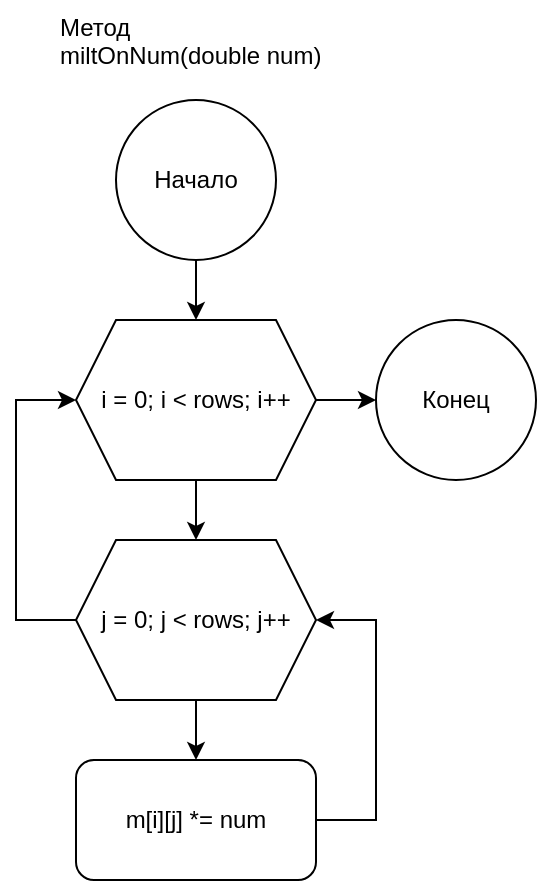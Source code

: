 <mxfile version="22.0.6" type="device">
  <diagram id="C5RBs43oDa-KdzZeNtuy" name="Page-1">
    <mxGraphModel dx="880" dy="478" grid="1" gridSize="10" guides="1" tooltips="1" connect="1" arrows="1" fold="1" page="1" pageScale="1" pageWidth="827" pageHeight="1169" math="0" shadow="0">
      <root>
        <mxCell id="WIyWlLk6GJQsqaUBKTNV-0" />
        <mxCell id="WIyWlLk6GJQsqaUBKTNV-1" parent="WIyWlLk6GJQsqaUBKTNV-0" />
        <mxCell id="XWn2M51RmJL0N5nJxqvO-2" value="" style="edgeStyle=orthogonalEdgeStyle;rounded=0;orthogonalLoop=1;jettySize=auto;html=1;" edge="1" parent="WIyWlLk6GJQsqaUBKTNV-1" source="Ubb5ROTUOUGo-VrQMUPh-2" target="XWn2M51RmJL0N5nJxqvO-0">
          <mxGeometry relative="1" as="geometry" />
        </mxCell>
        <mxCell id="Ubb5ROTUOUGo-VrQMUPh-2" value="Начало" style="ellipse;whiteSpace=wrap;html=1;aspect=fixed;" parent="WIyWlLk6GJQsqaUBKTNV-1" vertex="1">
          <mxGeometry x="190" y="70" width="80" height="80" as="geometry" />
        </mxCell>
        <mxCell id="tDjBWsQFiIevHS3Qz3SF-63" value="Конец" style="ellipse;whiteSpace=wrap;html=1;rounded=1;" parent="WIyWlLk6GJQsqaUBKTNV-1" vertex="1">
          <mxGeometry x="320" y="180" width="80" height="80" as="geometry" />
        </mxCell>
        <mxCell id="XWn2M51RmJL0N5nJxqvO-3" value="" style="edgeStyle=orthogonalEdgeStyle;rounded=0;orthogonalLoop=1;jettySize=auto;html=1;" edge="1" parent="WIyWlLk6GJQsqaUBKTNV-1" source="XWn2M51RmJL0N5nJxqvO-0" target="XWn2M51RmJL0N5nJxqvO-1">
          <mxGeometry relative="1" as="geometry" />
        </mxCell>
        <mxCell id="XWn2M51RmJL0N5nJxqvO-11" value="" style="edgeStyle=orthogonalEdgeStyle;rounded=0;orthogonalLoop=1;jettySize=auto;html=1;" edge="1" parent="WIyWlLk6GJQsqaUBKTNV-1" source="XWn2M51RmJL0N5nJxqvO-0" target="tDjBWsQFiIevHS3Qz3SF-63">
          <mxGeometry relative="1" as="geometry" />
        </mxCell>
        <mxCell id="XWn2M51RmJL0N5nJxqvO-0" value="i = 0; i &amp;lt; rows; i++" style="shape=hexagon;perimeter=hexagonPerimeter2;whiteSpace=wrap;html=1;fixedSize=1;" vertex="1" parent="WIyWlLk6GJQsqaUBKTNV-1">
          <mxGeometry x="170" y="180" width="120" height="80" as="geometry" />
        </mxCell>
        <mxCell id="XWn2M51RmJL0N5nJxqvO-7" value="" style="edgeStyle=orthogonalEdgeStyle;rounded=0;orthogonalLoop=1;jettySize=auto;html=1;" edge="1" parent="WIyWlLk6GJQsqaUBKTNV-1" source="XWn2M51RmJL0N5nJxqvO-1" target="XWn2M51RmJL0N5nJxqvO-5">
          <mxGeometry relative="1" as="geometry" />
        </mxCell>
        <mxCell id="XWn2M51RmJL0N5nJxqvO-1" value="j = 0; j &amp;lt; rows; j++" style="shape=hexagon;perimeter=hexagonPerimeter2;whiteSpace=wrap;html=1;fixedSize=1;" vertex="1" parent="WIyWlLk6GJQsqaUBKTNV-1">
          <mxGeometry x="170" y="290" width="120" height="80" as="geometry" />
        </mxCell>
        <mxCell id="XWn2M51RmJL0N5nJxqvO-5" value="m[i][j] *= num" style="rounded=1;whiteSpace=wrap;html=1;" vertex="1" parent="WIyWlLk6GJQsqaUBKTNV-1">
          <mxGeometry x="170" y="400" width="120" height="60" as="geometry" />
        </mxCell>
        <mxCell id="XWn2M51RmJL0N5nJxqvO-6" value="Метод&#xa;miltOnNum(double num) " style="text;whiteSpace=wrap;" vertex="1" parent="WIyWlLk6GJQsqaUBKTNV-1">
          <mxGeometry x="160" y="20" width="140" height="40" as="geometry" />
        </mxCell>
        <mxCell id="XWn2M51RmJL0N5nJxqvO-8" value="" style="endArrow=classic;html=1;rounded=0;exitX=1;exitY=0.5;exitDx=0;exitDy=0;entryX=1;entryY=0.5;entryDx=0;entryDy=0;" edge="1" parent="WIyWlLk6GJQsqaUBKTNV-1" source="XWn2M51RmJL0N5nJxqvO-5" target="XWn2M51RmJL0N5nJxqvO-1">
          <mxGeometry width="50" height="50" relative="1" as="geometry">
            <mxPoint x="320" y="510" as="sourcePoint" />
            <mxPoint x="370" y="460" as="targetPoint" />
            <Array as="points">
              <mxPoint x="320" y="430" />
              <mxPoint x="320" y="330" />
            </Array>
          </mxGeometry>
        </mxCell>
        <mxCell id="XWn2M51RmJL0N5nJxqvO-10" value="" style="endArrow=classic;html=1;rounded=0;entryX=0;entryY=0.5;entryDx=0;entryDy=0;exitX=0;exitY=0.5;exitDx=0;exitDy=0;" edge="1" parent="WIyWlLk6GJQsqaUBKTNV-1" source="XWn2M51RmJL0N5nJxqvO-1" target="XWn2M51RmJL0N5nJxqvO-0">
          <mxGeometry width="50" height="50" relative="1" as="geometry">
            <mxPoint x="80" y="280" as="sourcePoint" />
            <mxPoint x="130" y="230" as="targetPoint" />
            <Array as="points">
              <mxPoint x="140" y="330" />
              <mxPoint x="140" y="220" />
            </Array>
          </mxGeometry>
        </mxCell>
      </root>
    </mxGraphModel>
  </diagram>
</mxfile>
